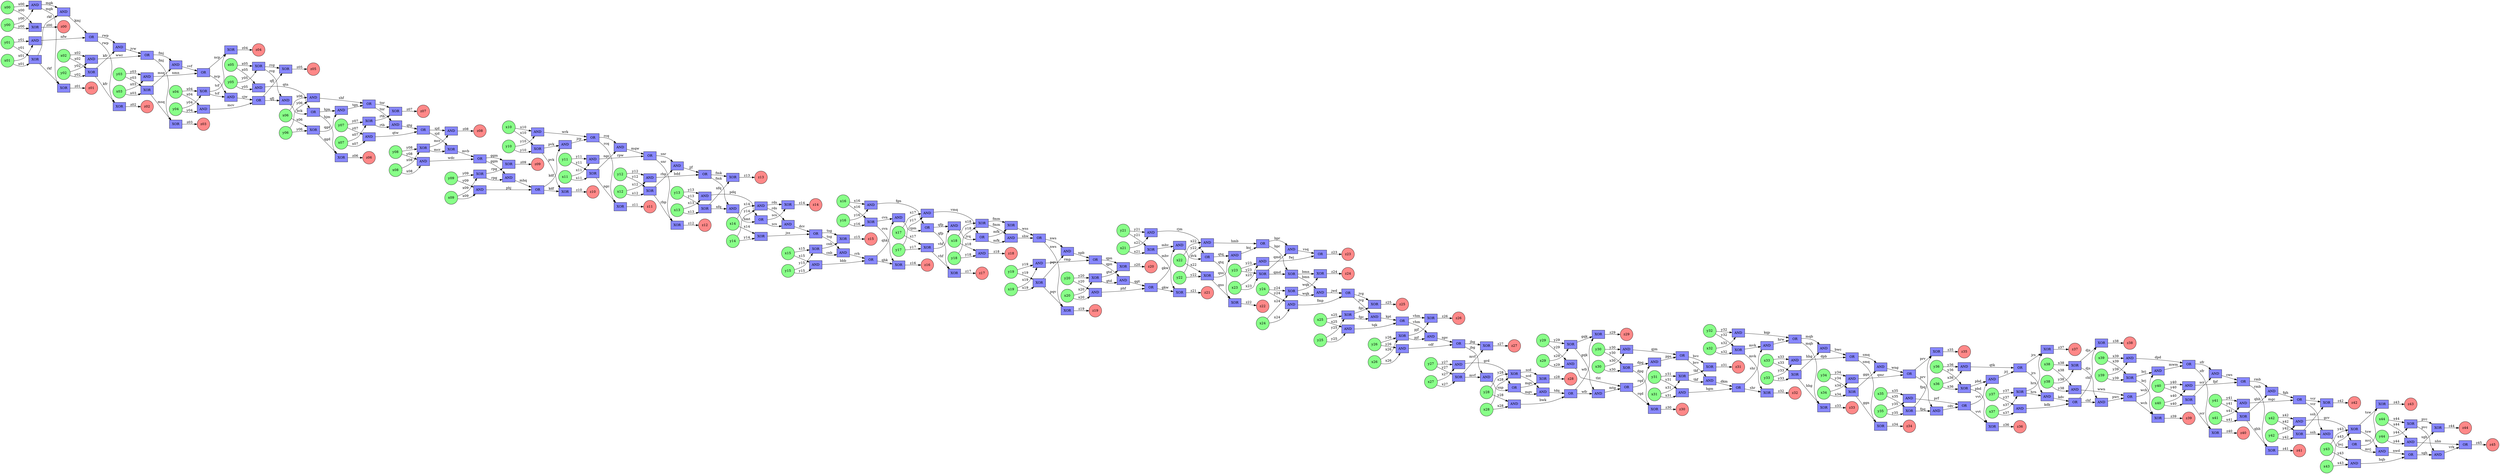 digraph {
  rankdir="LR";
  n0 [shape="box" style="filled" fillcolor="#8888ff" label="XOR"];
  n1 [shape="box" style="filled" fillcolor="#8888ff" label="OR"];
  n2 [shape="box" style="filled" fillcolor="#8888ff" label="OR"];
  n3 [shape="box" style="filled" fillcolor="#8888ff" label="AND"];
  n4 [shape="box" style="filled" fillcolor="#8888ff" label="XOR"];
  n5 [shape="box" style="filled" fillcolor="#8888ff" label="XOR"];
  n6 [shape="box" style="filled" fillcolor="#8888ff" label="OR"];
  n7 [shape="box" style="filled" fillcolor="#8888ff" label="AND"];
  n8 [shape="box" style="filled" fillcolor="#8888ff" label="XOR"];
  n9 [shape="box" style="filled" fillcolor="#8888ff" label="AND"];
  n10 [shape="box" style="filled" fillcolor="#8888ff" label="XOR"];
  n11 [shape="box" style="filled" fillcolor="#8888ff" label="OR"];
  n12 [shape="box" style="filled" fillcolor="#8888ff" label="XOR"];
  n13 [shape="box" style="filled" fillcolor="#8888ff" label="XOR"];
  n14 [shape="box" style="filled" fillcolor="#8888ff" label="AND"];
  n15 [shape="box" style="filled" fillcolor="#8888ff" label="XOR"];
  n16 [shape="box" style="filled" fillcolor="#8888ff" label="XOR"];
  n17 [shape="box" style="filled" fillcolor="#8888ff" label="XOR"];
  n18 [shape="box" style="filled" fillcolor="#8888ff" label="XOR"];
  n19 [shape="box" style="filled" fillcolor="#8888ff" label="XOR"];
  n20 [shape="box" style="filled" fillcolor="#8888ff" label="AND"];
  n21 [shape="box" style="filled" fillcolor="#8888ff" label="XOR"];
  n22 [shape="box" style="filled" fillcolor="#8888ff" label="AND"];
  n23 [shape="box" style="filled" fillcolor="#8888ff" label="XOR"];
  n24 [shape="box" style="filled" fillcolor="#8888ff" label="AND"];
  n25 [shape="box" style="filled" fillcolor="#8888ff" label="OR"];
  n26 [shape="box" style="filled" fillcolor="#8888ff" label="XOR"];
  n27 [shape="box" style="filled" fillcolor="#8888ff" label="AND"];
  n28 [shape="box" style="filled" fillcolor="#8888ff" label="XOR"];
  n29 [shape="box" style="filled" fillcolor="#8888ff" label="OR"];
  n30 [shape="box" style="filled" fillcolor="#8888ff" label="AND"];
  n31 [shape="box" style="filled" fillcolor="#8888ff" label="XOR"];
  n32 [shape="box" style="filled" fillcolor="#8888ff" label="XOR"];
  n33 [shape="box" style="filled" fillcolor="#8888ff" label="AND"];
  n34 [shape="box" style="filled" fillcolor="#8888ff" label="XOR"];
  n35 [shape="box" style="filled" fillcolor="#8888ff" label="AND"];
  n36 [shape="box" style="filled" fillcolor="#8888ff" label="OR"];
  n37 [shape="box" style="filled" fillcolor="#8888ff" label="AND"];
  n38 [shape="box" style="filled" fillcolor="#8888ff" label="XOR"];
  n39 [shape="box" style="filled" fillcolor="#8888ff" label="AND"];
  n40 [shape="box" style="filled" fillcolor="#8888ff" label="OR"];
  n41 [shape="box" style="filled" fillcolor="#8888ff" label="XOR"];
  n42 [shape="box" style="filled" fillcolor="#8888ff" label="AND"];
  n43 [shape="box" style="filled" fillcolor="#8888ff" label="AND"];
  n44 [shape="box" style="filled" fillcolor="#8888ff" label="AND"];
  n45 [shape="box" style="filled" fillcolor="#8888ff" label="AND"];
  n46 [shape="box" style="filled" fillcolor="#8888ff" label="XOR"];
  n47 [shape="box" style="filled" fillcolor="#8888ff" label="OR"];
  n48 [shape="box" style="filled" fillcolor="#8888ff" label="XOR"];
  n49 [shape="box" style="filled" fillcolor="#8888ff" label="AND"];
  n50 [shape="box" style="filled" fillcolor="#8888ff" label="XOR"];
  n51 [shape="box" style="filled" fillcolor="#8888ff" label="AND"];
  n52 [shape="box" style="filled" fillcolor="#8888ff" label="OR"];
  n53 [shape="box" style="filled" fillcolor="#8888ff" label="AND"];
  n54 [shape="box" style="filled" fillcolor="#8888ff" label="AND"];
  n55 [shape="box" style="filled" fillcolor="#8888ff" label="AND"];
  n56 [shape="box" style="filled" fillcolor="#8888ff" label="AND"];
  n57 [shape="box" style="filled" fillcolor="#8888ff" label="OR"];
  n58 [shape="box" style="filled" fillcolor="#8888ff" label="OR"];
  n59 [shape="box" style="filled" fillcolor="#8888ff" label="XOR"];
  n60 [shape="box" style="filled" fillcolor="#8888ff" label="AND"];
  n61 [shape="box" style="filled" fillcolor="#8888ff" label="AND"];
  n62 [shape="box" style="filled" fillcolor="#8888ff" label="XOR"];
  n63 [shape="box" style="filled" fillcolor="#8888ff" label="AND"];
  n64 [shape="box" style="filled" fillcolor="#8888ff" label="AND"];
  n65 [shape="box" style="filled" fillcolor="#8888ff" label="AND"];
  n66 [shape="box" style="filled" fillcolor="#8888ff" label="XOR"];
  n67 [shape="box" style="filled" fillcolor="#8888ff" label="AND"];
  n68 [shape="box" style="filled" fillcolor="#8888ff" label="AND"];
  n69 [shape="box" style="filled" fillcolor="#8888ff" label="AND"];
  n70 [shape="box" style="filled" fillcolor="#8888ff" label="AND"];
  n71 [shape="box" style="filled" fillcolor="#8888ff" label="AND"];
  n72 [shape="box" style="filled" fillcolor="#8888ff" label="XOR"];
  n73 [shape="box" style="filled" fillcolor="#8888ff" label="XOR"];
  n74 [shape="box" style="filled" fillcolor="#8888ff" label="XOR"];
  n75 [shape="box" style="filled" fillcolor="#8888ff" label="XOR"];
  n76 [shape="box" style="filled" fillcolor="#8888ff" label="AND"];
  n77 [shape="box" style="filled" fillcolor="#8888ff" label="OR"];
  n78 [shape="box" style="filled" fillcolor="#8888ff" label="AND"];
  n79 [shape="box" style="filled" fillcolor="#8888ff" label="XOR"];
  n80 [shape="box" style="filled" fillcolor="#8888ff" label="OR"];
  n81 [shape="box" style="filled" fillcolor="#8888ff" label="XOR"];
  n82 [shape="box" style="filled" fillcolor="#8888ff" label="AND"];
  n83 [shape="box" style="filled" fillcolor="#8888ff" label="AND"];
  n84 [shape="box" style="filled" fillcolor="#8888ff" label="OR"];
  n85 [shape="box" style="filled" fillcolor="#8888ff" label="XOR"];
  n86 [shape="box" style="filled" fillcolor="#8888ff" label="AND"];
  n87 [shape="box" style="filled" fillcolor="#8888ff" label="OR"];
  n88 [shape="box" style="filled" fillcolor="#8888ff" label="OR"];
  n89 [shape="box" style="filled" fillcolor="#8888ff" label="AND"];
  n90 [shape="box" style="filled" fillcolor="#8888ff" label="OR"];
  n91 [shape="box" style="filled" fillcolor="#8888ff" label="AND"];
  n92 [shape="box" style="filled" fillcolor="#8888ff" label="AND"];
  n93 [shape="box" style="filled" fillcolor="#8888ff" label="OR"];
  n94 [shape="box" style="filled" fillcolor="#8888ff" label="AND"];
  n95 [shape="box" style="filled" fillcolor="#8888ff" label="XOR"];
  n96 [shape="box" style="filled" fillcolor="#8888ff" label="XOR"];
  n97 [shape="box" style="filled" fillcolor="#8888ff" label="XOR"];
  n98 [shape="box" style="filled" fillcolor="#8888ff" label="XOR"];
  n99 [shape="box" style="filled" fillcolor="#8888ff" label="AND"];
  n100 [shape="box" style="filled" fillcolor="#8888ff" label="AND"];
  n101 [shape="box" style="filled" fillcolor="#8888ff" label="XOR"];
  n102 [shape="box" style="filled" fillcolor="#8888ff" label="OR"];
  n103 [shape="box" style="filled" fillcolor="#8888ff" label="XOR"];
  n104 [shape="box" style="filled" fillcolor="#8888ff" label="OR"];
  n105 [shape="box" style="filled" fillcolor="#8888ff" label="OR"];
  n106 [shape="box" style="filled" fillcolor="#8888ff" label="XOR"];
  n107 [shape="box" style="filled" fillcolor="#8888ff" label="XOR"];
  n108 [shape="box" style="filled" fillcolor="#8888ff" label="XOR"];
  n109 [shape="box" style="filled" fillcolor="#8888ff" label="XOR"];
  n110 [shape="box" style="filled" fillcolor="#8888ff" label="XOR"];
  n111 [shape="box" style="filled" fillcolor="#8888ff" label="XOR"];
  n112 [shape="box" style="filled" fillcolor="#8888ff" label="OR"];
  n113 [shape="box" style="filled" fillcolor="#8888ff" label="OR"];
  n114 [shape="box" style="filled" fillcolor="#8888ff" label="XOR"];
  n115 [shape="box" style="filled" fillcolor="#8888ff" label="XOR"];
  n116 [shape="box" style="filled" fillcolor="#8888ff" label="OR"];
  n117 [shape="box" style="filled" fillcolor="#8888ff" label="AND"];
  n118 [shape="box" style="filled" fillcolor="#8888ff" label="XOR"];
  n119 [shape="box" style="filled" fillcolor="#8888ff" label="XOR"];
  n120 [shape="box" style="filled" fillcolor="#8888ff" label="AND"];
  n121 [shape="box" style="filled" fillcolor="#8888ff" label="XOR"];
  n122 [shape="box" style="filled" fillcolor="#8888ff" label="XOR"];
  n123 [shape="box" style="filled" fillcolor="#8888ff" label="AND"];
  n124 [shape="box" style="filled" fillcolor="#8888ff" label="OR"];
  n125 [shape="box" style="filled" fillcolor="#8888ff" label="OR"];
  n126 [shape="box" style="filled" fillcolor="#8888ff" label="AND"];
  n127 [shape="box" style="filled" fillcolor="#8888ff" label="AND"];
  n128 [shape="box" style="filled" fillcolor="#8888ff" label="AND"];
  n129 [shape="box" style="filled" fillcolor="#8888ff" label="XOR"];
  n130 [shape="box" style="filled" fillcolor="#8888ff" label="XOR"];
  n131 [shape="box" style="filled" fillcolor="#8888ff" label="AND"];
  n132 [shape="box" style="filled" fillcolor="#8888ff" label="XOR"];
  n133 [shape="box" style="filled" fillcolor="#8888ff" label="XOR"];
  n134 [shape="box" style="filled" fillcolor="#8888ff" label="XOR"];
  n135 [shape="box" style="filled" fillcolor="#8888ff" label="AND"];
  n136 [shape="box" style="filled" fillcolor="#8888ff" label="AND"];
  n137 [shape="box" style="filled" fillcolor="#8888ff" label="XOR"];
  n138 [shape="box" style="filled" fillcolor="#8888ff" label="AND"];
  n139 [shape="box" style="filled" fillcolor="#8888ff" label="OR"];
  n140 [shape="box" style="filled" fillcolor="#8888ff" label="AND"];
  n141 [shape="box" style="filled" fillcolor="#8888ff" label="OR"];
  n142 [shape="box" style="filled" fillcolor="#8888ff" label="XOR"];
  n143 [shape="box" style="filled" fillcolor="#8888ff" label="AND"];
  n144 [shape="box" style="filled" fillcolor="#8888ff" label="AND"];
  n145 [shape="box" style="filled" fillcolor="#8888ff" label="AND"];
  n146 [shape="box" style="filled" fillcolor="#8888ff" label="AND"];
  n147 [shape="box" style="filled" fillcolor="#8888ff" label="AND"];
  n148 [shape="box" style="filled" fillcolor="#8888ff" label="XOR"];
  n149 [shape="box" style="filled" fillcolor="#8888ff" label="OR"];
  n150 [shape="box" style="filled" fillcolor="#8888ff" label="XOR"];
  n151 [shape="box" style="filled" fillcolor="#8888ff" label="XOR"];
  n152 [shape="box" style="filled" fillcolor="#8888ff" label="AND"];
  n153 [shape="box" style="filled" fillcolor="#8888ff" label="OR"];
  n154 [shape="box" style="filled" fillcolor="#8888ff" label="XOR"];
  n155 [shape="box" style="filled" fillcolor="#8888ff" label="XOR"];
  n156 [shape="box" style="filled" fillcolor="#8888ff" label="AND"];
  n157 [shape="box" style="filled" fillcolor="#8888ff" label="AND"];
  n158 [shape="box" style="filled" fillcolor="#8888ff" label="XOR"];
  n159 [shape="box" style="filled" fillcolor="#8888ff" label="OR"];
  n160 [shape="box" style="filled" fillcolor="#8888ff" label="XOR"];
  n161 [shape="box" style="filled" fillcolor="#8888ff" label="XOR"];
  n162 [shape="box" style="filled" fillcolor="#8888ff" label="XOR"];
  n163 [shape="box" style="filled" fillcolor="#8888ff" label="OR"];
  n164 [shape="box" style="filled" fillcolor="#8888ff" label="AND"];
  n165 [shape="box" style="filled" fillcolor="#8888ff" label="XOR"];
  n166 [shape="box" style="filled" fillcolor="#8888ff" label="AND"];
  n167 [shape="box" style="filled" fillcolor="#8888ff" label="XOR"];
  n168 [shape="box" style="filled" fillcolor="#8888ff" label="AND"];
  n169 [shape="box" style="filled" fillcolor="#8888ff" label="XOR"];
  n170 [shape="box" style="filled" fillcolor="#8888ff" label="AND"];
  n171 [shape="box" style="filled" fillcolor="#8888ff" label="XOR"];
  n172 [shape="box" style="filled" fillcolor="#8888ff" label="AND"];
  n173 [shape="box" style="filled" fillcolor="#8888ff" label="XOR"];
  n174 [shape="box" style="filled" fillcolor="#8888ff" label="AND"];
  n175 [shape="box" style="filled" fillcolor="#8888ff" label="AND"];
  n176 [shape="box" style="filled" fillcolor="#8888ff" label="XOR"];
  n177 [shape="box" style="filled" fillcolor="#8888ff" label="OR"];
  n178 [shape="box" style="filled" fillcolor="#8888ff" label="OR"];
  n179 [shape="box" style="filled" fillcolor="#8888ff" label="OR"];
  n180 [shape="box" style="filled" fillcolor="#8888ff" label="XOR"];
  n181 [shape="box" style="filled" fillcolor="#8888ff" label="XOR"];
  n182 [shape="box" style="filled" fillcolor="#8888ff" label="OR"];
  n183 [shape="box" style="filled" fillcolor="#8888ff" label="AND"];
  n184 [shape="box" style="filled" fillcolor="#8888ff" label="AND"];
  n185 [shape="box" style="filled" fillcolor="#8888ff" label="AND"];
  n186 [shape="box" style="filled" fillcolor="#8888ff" label="AND"];
  n187 [shape="box" style="filled" fillcolor="#8888ff" label="XOR"];
  n188 [shape="box" style="filled" fillcolor="#8888ff" label="AND"];
  n189 [shape="box" style="filled" fillcolor="#8888ff" label="OR"];
  n190 [shape="box" style="filled" fillcolor="#8888ff" label="OR"];
  n191 [shape="box" style="filled" fillcolor="#8888ff" label="AND"];
  n192 [shape="box" style="filled" fillcolor="#8888ff" label="AND"];
  n193 [shape="box" style="filled" fillcolor="#8888ff" label="OR"];
  n194 [shape="box" style="filled" fillcolor="#8888ff" label="AND"];
  n195 [shape="box" style="filled" fillcolor="#8888ff" label="AND"];
  n196 [shape="box" style="filled" fillcolor="#8888ff" label="AND"];
  n197 [shape="box" style="filled" fillcolor="#8888ff" label="AND"];
  n198 [shape="box" style="filled" fillcolor="#8888ff" label="AND"];
  n199 [shape="box" style="filled" fillcolor="#8888ff" label="XOR"];
  n200 [shape="box" style="filled" fillcolor="#8888ff" label="OR"];
  n201 [shape="box" style="filled" fillcolor="#8888ff" label="OR"];
  n202 [shape="box" style="filled" fillcolor="#8888ff" label="XOR"];
  n203 [shape="box" style="filled" fillcolor="#8888ff" label="XOR"];
  n204 [shape="box" style="filled" fillcolor="#8888ff" label="AND"];
  n205 [shape="box" style="filled" fillcolor="#8888ff" label="AND"];
  n206 [shape="box" style="filled" fillcolor="#8888ff" label="XOR"];
  n207 [shape="box" style="filled" fillcolor="#8888ff" label="XOR"];
  n208 [shape="box" style="filled" fillcolor="#8888ff" label="XOR"];
  n209 [shape="box" style="filled" fillcolor="#8888ff" label="AND"];
  n210 [shape="box" style="filled" fillcolor="#8888ff" label="OR"];
  n211 [shape="box" style="filled" fillcolor="#8888ff" label="XOR"];
  n212 [shape="box" style="filled" fillcolor="#8888ff" label="XOR"];
  n213 [shape="box" style="filled" fillcolor="#8888ff" label="XOR"];
  n214 [shape="box" style="filled" fillcolor="#8888ff" label="AND"];
  n215 [shape="box" style="filled" fillcolor="#8888ff" label="AND"];
  n216 [shape="box" style="filled" fillcolor="#8888ff" label="AND"];
  n217 [shape="box" style="filled" fillcolor="#8888ff" label="XOR"];
  n218 [shape="box" style="filled" fillcolor="#8888ff" label="AND"];
  n219 [shape="box" style="filled" fillcolor="#8888ff" label="XOR"];
  n220 [shape="box" style="filled" fillcolor="#8888ff" label="XOR"];
  n221 [shape="box" style="filled" fillcolor="#8888ff" label="OR"];
  n222 [shape="circle" style="filled" fillcolor="#88ff88" label="x26"];
  n223 [shape="circle" style="filled" fillcolor="#88ff88" label="x07"];
  n224 [shape="circle" style="filled" fillcolor="#88ff88" label="y07"];
  n225 [shape="circle" style="filled" fillcolor="#88ff88" label="y11"];
  n226 [shape="circle" style="filled" fillcolor="#88ff88" label="x08"];
  n227 [shape="circle" style="filled" fillcolor="#88ff88" label="x06"];
  n228 [shape="circle" style="filled" fillcolor="#88ff88" label="y08"];
  n229 [shape="circle" style="filled" fillcolor="#88ff88" label="x28"];
  n230 [shape="circle" style="filled" fillcolor="#88ff88" label="x38"];
  n231 [shape="circle" style="filled" fillcolor="#88ff88" label="x23"];
  n232 [shape="circle" style="filled" fillcolor="#88ff88" label="x17"];
  n233 [shape="circle" style="filled" fillcolor="#88ff88" label="x36"];
  n234 [shape="circle" style="filled" fillcolor="#88ff88" label="y06"];
  n235 [shape="circle" style="filled" fillcolor="#88ff88" label="y10"];
  n236 [shape="circle" style="filled" fillcolor="#88ff88" label="y02"];
  n237 [shape="circle" style="filled" fillcolor="#88ff88" label="y01"];
  n238 [shape="circle" style="filled" fillcolor="#88ff88" label="y37"];
  n239 [shape="circle" style="filled" fillcolor="#88ff88" label="x19"];
  n240 [shape="circle" style="filled" fillcolor="#88ff88" label="y23"];
  n241 [shape="circle" style="filled" fillcolor="#88ff88" label="x43"];
  n242 [shape="circle" style="filled" fillcolor="#88ff88" label="x22"];
  n243 [shape="circle" style="filled" fillcolor="#88ff88" label="x30"];
  n244 [shape="circle" style="filled" fillcolor="#88ff88" label="y05"];
  n245 [shape="circle" style="filled" fillcolor="#88ff88" label="y42"];
  n246 [shape="circle" style="filled" fillcolor="#88ff88" label="x00"];
  n247 [shape="circle" style="filled" fillcolor="#88ff88" label="y34"];
  n248 [shape="circle" style="filled" fillcolor="#88ff88" label="x05"];
  n249 [shape="circle" style="filled" fillcolor="#88ff88" label="y26"];
  n250 [shape="circle" style="filled" fillcolor="#88ff88" label="x37"];
  n251 [shape="circle" style="filled" fillcolor="#88ff88" label="y20"];
  n252 [shape="circle" style="filled" fillcolor="#88ff88" label="x09"];
  n253 [shape="circle" style="filled" fillcolor="#88ff88" label="y39"];
  n254 [shape="circle" style="filled" fillcolor="#88ff88" label="y17"];
  n255 [shape="circle" style="filled" fillcolor="#88ff88" label="x12"];
  n256 [shape="circle" style="filled" fillcolor="#88ff88" label="y14"];
  n257 [shape="circle" style="filled" fillcolor="#88ff88" label="y12"];
  n258 [shape="circle" style="filled" fillcolor="#88ff88" label="y31"];
  n259 [shape="circle" style="filled" fillcolor="#88ff88" label="x27"];
  n260 [shape="circle" style="filled" fillcolor="#88ff88" label="x02"];
  n261 [shape="circle" style="filled" fillcolor="#88ff88" label="y25"];
  n262 [shape="circle" style="filled" fillcolor="#88ff88" label="y04"];
  n263 [shape="circle" style="filled" fillcolor="#88ff88" label="x41"];
  n264 [shape="circle" style="filled" fillcolor="#88ff88" label="x44"];
  n265 [shape="circle" style="filled" fillcolor="#88ff88" label="x32"];
  n266 [shape="circle" style="filled" fillcolor="#88ff88" label="x33"];
  n267 [shape="circle" style="filled" fillcolor="#88ff88" label="x24"];
  n268 [shape="circle" style="filled" fillcolor="#88ff88" label="x34"];
  n269 [shape="circle" style="filled" fillcolor="#88ff88" label="y36"];
  n270 [shape="circle" style="filled" fillcolor="#88ff88" label="y29"];
  n271 [shape="circle" style="filled" fillcolor="#88ff88" label="x20"];
  n272 [shape="circle" style="filled" fillcolor="#88ff88" label="x18"];
  n273 [shape="circle" style="filled" fillcolor="#88ff88" label="y18"];
  n274 [shape="circle" style="filled" fillcolor="#88ff88" label="y22"];
  n275 [shape="circle" style="filled" fillcolor="#88ff88" label="y27"];
  n276 [shape="circle" style="filled" fillcolor="#88ff88" label="y16"];
  n277 [shape="circle" style="filled" fillcolor="#88ff88" label="y15"];
  n278 [shape="circle" style="filled" fillcolor="#88ff88" label="y28"];
  n279 [shape="circle" style="filled" fillcolor="#88ff88" label="y33"];
  n280 [shape="circle" style="filled" fillcolor="#88ff88" label="y32"];
  n281 [shape="circle" style="filled" fillcolor="#88ff88" label="x35"];
  n282 [shape="circle" style="filled" fillcolor="#88ff88" label="x01"];
  n283 [shape="circle" style="filled" fillcolor="#88ff88" label="x10"];
  n284 [shape="circle" style="filled" fillcolor="#88ff88" label="y40"];
  n285 [shape="circle" style="filled" fillcolor="#88ff88" label="x29"];
  n286 [shape="circle" style="filled" fillcolor="#88ff88" label="x31"];
  n287 [shape="circle" style="filled" fillcolor="#88ff88" label="x21"];
  n288 [shape="circle" style="filled" fillcolor="#88ff88" label="y30"];
  n289 [shape="circle" style="filled" fillcolor="#88ff88" label="x03"];
  n290 [shape="circle" style="filled" fillcolor="#88ff88" label="y09"];
  n291 [shape="circle" style="filled" fillcolor="#88ff88" label="y35"];
  n292 [shape="circle" style="filled" fillcolor="#88ff88" label="y00"];
  n293 [shape="circle" style="filled" fillcolor="#88ff88" label="y24"];
  n294 [shape="circle" style="filled" fillcolor="#88ff88" label="y43"];
  n295 [shape="circle" style="filled" fillcolor="#88ff88" label="y19"];
  n296 [shape="circle" style="filled" fillcolor="#88ff88" label="x39"];
  n297 [shape="circle" style="filled" fillcolor="#88ff88" label="x16"];
  n298 [shape="circle" style="filled" fillcolor="#88ff88" label="x04"];
  n299 [shape="circle" style="filled" fillcolor="#88ff88" label="y03"];
  n300 [shape="circle" style="filled" fillcolor="#88ff88" label="x40"];
  n301 [shape="circle" style="filled" fillcolor="#88ff88" label="x42"];
  n302 [shape="circle" style="filled" fillcolor="#88ff88" label="y38"];
  n303 [shape="circle" style="filled" fillcolor="#88ff88" label="x25"];
  n304 [shape="circle" style="filled" fillcolor="#88ff88" label="x14"];
  n305 [shape="circle" style="filled" fillcolor="#88ff88" label="x11"];
  n306 [shape="circle" style="filled" fillcolor="#88ff88" label="x15"];
  n307 [shape="circle" style="filled" fillcolor="#88ff88" label="x13"];
  n308 [shape="circle" style="filled" fillcolor="#88ff88" label="y41"];
  n309 [shape="circle" style="filled" fillcolor="#88ff88" label="y13"];
  n310 [shape="circle" style="filled" fillcolor="#88ff88" label="y44"];
  n311 [shape="circle" style="filled" fillcolor="#88ff88" label="y21"];
  n312 [shape="circle" style="filled" fillcolor="#ff8888" label="z21"];
  n313 [shape="circle" style="filled" fillcolor="#ff8888" label="z14"];
  n314 [shape="circle" style="filled" fillcolor="#ff8888" label="z27"];
  n315 [shape="circle" style="filled" fillcolor="#ff8888" label="z32"];
  n316 [shape="circle" style="filled" fillcolor="#ff8888" label="z23"];
  n317 [shape="circle" style="filled" fillcolor="#ff8888" label="z24"];
  n318 [shape="circle" style="filled" fillcolor="#ff8888" label="z22"];
  n319 [shape="circle" style="filled" fillcolor="#ff8888" label="z43"];
  n320 [shape="circle" style="filled" fillcolor="#ff8888" label="z00"];
  n321 [shape="circle" style="filled" fillcolor="#ff8888" label="z30"];
  n322 [shape="circle" style="filled" fillcolor="#ff8888" label="z33"];
  n323 [shape="circle" style="filled" fillcolor="#ff8888" label="z13"];
  n324 [shape="circle" style="filled" fillcolor="#ff8888" label="z37"];
  n325 [shape="circle" style="filled" fillcolor="#ff8888" label="z19"];
  n326 [shape="circle" style="filled" fillcolor="#ff8888" label="z26"];
  n327 [shape="circle" style="filled" fillcolor="#ff8888" label="z42"];
  n328 [shape="circle" style="filled" fillcolor="#ff8888" label="z40"];
  n329 [shape="circle" style="filled" fillcolor="#ff8888" label="z44"];
  n330 [shape="circle" style="filled" fillcolor="#ff8888" label="z41"];
  n331 [shape="circle" style="filled" fillcolor="#ff8888" label="z15"];
  n332 [shape="circle" style="filled" fillcolor="#ff8888" label="z09"];
  n333 [shape="circle" style="filled" fillcolor="#ff8888" label="z02"];
  n334 [shape="circle" style="filled" fillcolor="#ff8888" label="z07"];
  n335 [shape="circle" style="filled" fillcolor="#ff8888" label="z06"];
  n336 [shape="circle" style="filled" fillcolor="#ff8888" label="z28"];
  n337 [shape="circle" style="filled" fillcolor="#ff8888" label="z05"];
  n338 [shape="circle" style="filled" fillcolor="#ff8888" label="z16"];
  n339 [shape="circle" style="filled" fillcolor="#ff8888" label="z34"];
  n340 [shape="circle" style="filled" fillcolor="#ff8888" label="z39"];
  n341 [shape="circle" style="filled" fillcolor="#ff8888" label="z17"];
  n342 [shape="circle" style="filled" fillcolor="#ff8888" label="z20"];
  n343 [shape="circle" style="filled" fillcolor="#ff8888" label="z29"];
  n344 [shape="circle" style="filled" fillcolor="#ff8888" label="z12"];
  n345 [shape="circle" style="filled" fillcolor="#ff8888" label="z10"];
  n346 [shape="circle" style="filled" fillcolor="#ff8888" label="z36"];
  n347 [shape="circle" style="filled" fillcolor="#ff8888" label="z38"];
  n348 [shape="circle" style="filled" fillcolor="#ff8888" label="z03"];
  n349 [shape="circle" style="filled" fillcolor="#ff8888" label="z31"];
  n350 [shape="circle" style="filled" fillcolor="#ff8888" label="z08"];
  n351 [shape="circle" style="filled" fillcolor="#ff8888" label="z04"];
  n352 [shape="circle" style="filled" fillcolor="#ff8888" label="z25"];
  n353 [shape="circle" style="filled" fillcolor="#ff8888" label="z18"];
  n354 [shape="circle" style="filled" fillcolor="#ff8888" label="z35"];
  n355 [shape="circle" style="filled" fillcolor="#ff8888" label="z11"];
  n356 [shape="circle" style="filled" fillcolor="#ff8888" label="z01"];
  n357 [shape="circle" style="filled" fillcolor="#ff8888" label="z45"];
  n222 -> n19 [label="x26"];
  n222 -> n44 [label="x26"];
  n223 -> n117 [label="x07"];
  n223 -> n165 [label="x07"];
  n216 -> n177 [label="tqk"];
  n224 -> n117 [label="y07"];
  n224 -> n165 [label="y07"];
  n225 -> n69 [label="y11"];
  n225 -> n176 [label="y11"];
  n27 -> n25 [label="pdq"];
  n226 -> n26 [label="x08"];
  n226 -> n99 [label="x08"];
  n227 -> n127 [label="x06"];
  n227 -> n213 [label="x06"];
  n53 -> n124 [label="fgn"];
  n136 -> n105 [label="hrw"];
  n145 -> n193 [label="bwc"];
  n22 -> n200 [label="dcv"];
  n128 -> n113 [label="npb"];
  n56 -> n77 [label="cws"];
  n228 -> n26 [label="y08"];
  n228 -> n99 [label="y08"];
  n70 -> n193 [label="dpb"];
  n229 -> n94 [label="x28"];
  n229 -> n122 [label="x28"];
  n89 -> n88 [label="hgm"];
  n87 -> n172 [label="rwp"];
  n87 -> n173 [label="rwp"];
  n175 -> n93 [label="vrk"];
  n230 -> n49 [label="x38"];
  n230 -> n167 [label="x38"];
  n57 -> n137 [label="jrs"];
  n57 -> n164 [label="jrs"];
  n35 -> n52 [label="fwj"];
  n231 -> n35 [label="x23"];
  n231 -> n180 [label="x23"];
  n232 -> n23 [label="x17"];
  n232 -> n86 [label="x17"];
  n6 -> n45 [label="fmk"];
  n6 -> n118 [label="fmk"];
  n72 -> n71 [label="mvf"];
  n72 -> n211 [label="mvf"];
  n233 -> n78 [label="x36"];
  n233 -> n98 [label="x36"];
  n131 -> n90 [label="mtg"];
  n234 -> n127 [label="y06"];
  n234 -> n213 [label="y06"];
  n144 -> n105 [label="kqp"];
  n200 -> n32 [label="tsg"];
  n200 -> n33 [label="tsg"];
  n167 -> n155 [label="djs"];
  n167 -> n170 [label="djs"];
  n235 -> n158 [label="y10"];
  n235 -> n205 [label="y10"];
  n125 -> n0 [label="sjd"];
  n125 -> n143 [label="sjd"];
  n219 -> n107 [label="brj"];
  n219 -> n196 [label="brj"];
  n18 -> n58 [label="wss"];
  n164 -> n153 [label="kdv"];
  n236 -> n91 [label="y02"];
  n236 -> n109 [label="y02"];
  n14 -> n163 [label="hmb"];
  n116 -> n10 [label="mgv"];
  n116 -> n51 [label="mgv"];
  n237 -> n147 [label="y01"];
  n237 -> n169 [label="y01"];
  n97 -> n63 [label="bmn"];
  n97 -> n121 [label="bmn"];
  n71 -> n116 [label="snp"];
  n44 -> n159 [label="cdf"];
  n81 -> n63 [label="wqk"];
  n81 -> n121 [label="wqk"];
  n195 -> n201 [label="pps"];
  n0 -> n139 [label="mvb"];
  n169 -> n20 [label="rkf"];
  n169 -> n160 [label="rkf"];
  n112 -> n120 [label="rcq"];
  n112 -> n212 [label="rcq"];
  n194 -> n189 [label="phf"];
  n238 -> n17 [label="y37"];
  n238 -> n184 [label="y37"];
  n2 -> n38 [label="qhk"];
  n2 -> n152 [label="qhk"];
  n188 -> n93 [label="nhn"];
  n37 -> n77 [label="fpf"];
  n180 -> n97 [label="qmd"];
  n180 -> n126 [label="qmd"];
  n239 -> n48 [label="x19"];
  n239 -> n68 [label="x19"];
  n46 -> n31 [label="gtd"];
  n46 -> n174 [label="gtd"];
  n8 -> n45 [label="nfq"];
  n8 -> n118 [label="nfq"];
  n240 -> n35 [label="y23"];
  n240 -> n180 [label="y23"];
  n241 -> n106 [label="x43"];
  n241 -> n185 [label="x43"];
  n242 -> n14 [label="x22"];
  n242 -> n119 [label="x22"];
  n139 -> n132 [label="ggm"];
  n139 -> n191 [label="ggm"];
  n185 -> n36 [label="hqb"];
  n243 -> n3 [label="x30"];
  n243 -> n114 [label="x30"];
  n140 -> n163 [label="ksj"];
  n79 -> n138 [label="ssh"];
  n79 -> n199 [label="ssh"];
  n12 -> n145 [label="hhg"];
  n12 -> n151 [label="hhg"];
  n25 -> n22 [label="scs"];
  n25 -> n85 [label="scs"];
  n244 -> n150 [label="y05"];
  n244 -> n192 [label="y05"];
  n150 -> n92 [label="rcg"];
  n150 -> n142 [label="rcg"];
  n76 -> n22 [label="rds"];
  n76 -> n85 [label="rds"];
  n20 -> n87 [label="kmj"];
  n210 -> n134 [label="qtq"];
  n210 -> n140 [label="qtq"];
  n58 -> n5 [label="nws"];
  n58 -> n128 [label="nws"];
  n179 -> n9 [label="tnr"];
  n179 -> n162 [label="tnr"];
  n123 -> n20 [label="mgk"];
  n123 -> n160 [label="mgk"];
  n201 -> n28 [label="bvv"];
  n201 -> n39 [label="bvv"];
  n88 -> n50 [label="shr"];
  n88 -> n136 [label="shr"];
  n245 -> n79 [label="y42"];
  n245 -> n135 [label="y42"];
  n246 -> n123 [label="x00"];
  n246 -> n206 [label="x00"];
  n174 -> n189 [label="qgt"];
  n82 -> n178 [label="wng"];
  n153 -> n155 [label="chf"];
  n153 -> n170 [label="chf"];
  n146 -> n36 [label="nwd"];
  n181 -> n83 [label="msq"];
  n181 -> n103 [label="msq"];
  n61 -> n6 [label="jjf"];
  n100 -> n141 [label="mgc"];
  n192 -> n182 [label="qtn"];
  n247 -> n74 [label="y34"];
  n247 -> n168 [label="y34"];
  n133 -> n30 [label="fgc"];
  n133 -> n171 [label="fgc"];
  n248 -> n150 [label="x05"];
  n248 -> n192 [label="x05"];
  n16 -> n166 [label="qhh"];
  n16 -> n187 [label="qhh"];
  n213 -> n64 [label="qgd"];
  n213 -> n66 [label="qgd"];
  n249 -> n19 [label="y26"];
  n249 -> n44 [label="y26"];
  n98 -> n4 [label="pbd"];
  n98 -> n24 [label="pbd"];
  n122 -> n10 [label="scd"];
  n122 -> n51 [label="scd"];
  n114 -> n15 [label="dpg"];
  n114 -> n195 [label="dpg"];
  n250 -> n17 [label="x37"];
  n250 -> n184 [label="x37"];
  n251 -> n46 [label="y20"];
  n251 -> n194 [label="y20"];
  n252 -> n130 [label="x09"];
  n252 -> n186 [label="x09"];
  n253 -> n218 [label="y39"];
  n253 -> n219 [label="y39"];
  n254 -> n23 [label="y17"];
  n254 -> n86 [label="y17"];
  n83 -> n149 [label="vvf"];
  n126 -> n52 [label="vsq"];
  n1 -> n21 [label="kdf"];
  n1 -> n157 [label="kdf"];
  n255 -> n54 [label="x12"];
  n255 -> n62 [label="x12"];
  n256 -> n76 [label="y14"];
  n256 -> n111 [label="y14"];
  n177 -> n42 [label="vhm"];
  n177 -> n129 [label="vhm"];
  n257 -> n54 [label="y12"];
  n257 -> n62 [label="y12"];
  n110 -> n28 [label="tkf"];
  n110 -> n39 [label="tkf"];
  n184 -> n153 [label="kdk"];
  n130 -> n132 [label="rpg"];
  n130 -> n191 [label="rpg"];
  n193 -> n75 [label="smq"];
  n193 -> n82 [label="smq"];
  n258 -> n89 [label="y31"];
  n258 -> n110 [label="y31"];
  n17 -> n137 [label="hrn"];
  n17 -> n164 [label="hrn"];
  n204 -> n90 [label="tht"];
  n91 -> n29 [label="wwr"];
  n259 -> n55 [label="x27"];
  n259 -> n72 [label="x27"];
  n260 -> n91 [label="x02"];
  n260 -> n109 [label="x02"];
  n168 -> n178 [label="qmr"];
  n261 -> n133 [label="y25"];
  n261 -> n216 [label="y25"];
  n92 -> n182 [label="bck"];
  n218 -> n221 [label="dpd"];
  n262 -> n13 [label="y04"];
  n262 -> n197 [label="y04"];
  n26 -> n0 [label="mcr"];
  n26 -> n143 [label="mcr"];
  n263 -> n16 [label="x41"];
  n263 -> n100 [label="x41"];
  n11 -> n131 [label="wfr"];
  n11 -> n202 [label="wfr"];
  n119 -> n134 [label="qns"];
  n119 -> n140 [label="qns"];
  n182 -> n64 [label="hjm"];
  n182 -> n66 [label="hjm"];
  n264 -> n161 [label="x44"];
  n264 -> n188 [label="x44"];
  n39 -> n88 [label="dkm"];
  n265 -> n144 [label="x32"];
  n265 -> n217 [label="x32"];
  n266 -> n12 [label="x33"];
  n266 -> n70 [label="x33"];
  n9 -> n125 [label="qtg"];
  n77 -> n166 [label="rmb"];
  n77 -> n187 [label="rmb"];
  n90 -> n15 [label="rqd"];
  n90 -> n195 [label="rqd"];
  n54 -> n6 [label="bdd"];
  n267 -> n60 [label="x24"];
  n267 -> n81 [label="x24"];
  n268 -> n74 [label="x34"];
  n268 -> n168 [label="x34"];
  n13 -> n156 [label="tcf"];
  n13 -> n208 [label="tcf"];
  n69 -> n104 [label="rpw"];
  n94 -> n11 [label="bwk"];
  n209 -> n190 [label="jvq"];
  n36 -> n95 [label="sgh"];
  n36 -> n175 [label="sgh"];
  n172 -> n29 [label="jvw"];
  n269 -> n78 [label="y36"];
  n269 -> n98 [label="y36"];
  n40 -> n73 [label="mvj"];
  n40 -> n146 [label="mvj"];
  n165 -> n9 [label="rtb"];
  n165 -> n162 [label="rtb"];
  n64 -> n179 [label="tgn"];
  n198 -> n58 [label="shw"];
  n270 -> n96 [label="y29"];
  n270 -> n204 [label="y29"];
  n3 -> n201 [label="gjm"];
  n205 -> n112 [label="wrk"];
  n271 -> n46 [label="x20"];
  n271 -> n194 [label="x20"];
  n115 -> n32 [label="cnb"];
  n115 -> n33 [label="cnb"];
  n272 -> n7 [label="x18"];
  n272 -> n59 [label="x18"];
  n84 -> n30 [label="jvg"];
  n84 -> n171 [label="jvg"];
  n273 -> n7 [label="y18"];
  n273 -> n59 [label="y18"];
  n274 -> n14 [label="y22"];
  n274 -> n119 [label="y22"];
  n275 -> n55 [label="y27"];
  n275 -> n72 [label="y27"];
  n190 -> n18 [label="mfk"];
  n190 -> n198 [label="mfk"];
  n117 -> n125 [label="qtw"];
  n124 -> n207 [label="qfp"];
  n124 -> n209 [label="qfp"];
  n276 -> n34 [label="y16"];
  n276 -> n53 [label="y16"];
  n30 -> n177 [label="kpt"];
  n183 -> n210 [label="dvk"];
  n41 -> n101 [label="fpq"];
  n41 -> n214 [label="fpq"];
  n67 -> n210 [label="rjm"];
  n166 -> n141 [label="fgh"];
  n34 -> n38 [label="cvn"];
  n34 -> n152 [label="cvn"];
  n102 -> n92 [label="qfj"];
  n102 -> n142 [label="qfj"];
  n178 -> n101 [label="prv"];
  n178 -> n214 [label="prv"];
  n159 -> n71 [label="jbg"];
  n159 -> n211 [label="jbg"];
  n277 -> n115 [label="y15"];
  n277 -> n215 [label="y15"];
  n221 -> n56 [label="sfr"];
  n221 -> n154 [label="sfr"];
  n163 -> n97 [label="bpr"];
  n163 -> n126 [label="bpr"];
  n156 -> n102 [label="cjw"];
  n278 -> n94 [label="y28"];
  n278 -> n122 [label="y28"];
  n279 -> n12 [label="y33"];
  n279 -> n70 [label="y33"];
  n68 -> n113 [label="rmp"];
  n280 -> n144 [label="y32"];
  n280 -> n217 [label="y32"];
  n281 -> n41 [label="x35"];
  n281 -> n43 [label="x35"];
  n96 -> n131 [label="gqk"];
  n96 -> n202 [label="gqk"];
  n214 -> n80 [label="cdv"];
  n157 -> n112 [label="jrp"];
  n105 -> n145 [label="mqb"];
  n105 -> n151 [label="mqb"];
  n62 -> n61 [label="rbp"];
  n62 -> n203 [label="rbp"];
  n24 -> n57 [label="jrj"];
  n282 -> n147 [label="x01"];
  n282 -> n169 [label="x01"];
  n283 -> n158 [label="x10"];
  n283 -> n205 [label="x10"];
  n74 -> n75 [label="ggn"];
  n74 -> n82 [label="ggn"];
  n55 -> n116 [label="grd"];
  n170 -> n47 [label="pwv"];
  n284 -> n37 [label="y40"];
  n284 -> n108 [label="y40"];
  n285 -> n96 [label="x29"];
  n285 -> n204 [label="x29"];
  n33 -> n2 [label="rrh"];
  n217 -> n50 [label="mvk"];
  n217 -> n136 [label="mvk"];
  n197 -> n102 [label="mcv"];
  n59 -> n18 [label="fmm"];
  n59 -> n198 [label="fmm"];
  n286 -> n89 [label="x31"];
  n286 -> n110 [label="x31"];
  n49 -> n47 [label="wwn"];
  n287 -> n67 [label="x21"];
  n287 -> n220 [label="x21"];
  n99 -> n139 [label="wdc"];
  n138 -> n40 [label="bvj"];
  n288 -> n3 [label="y30"];
  n288 -> n114 [label="y30"];
  n289 -> n65 [label="x03"];
  n289 -> n181 [label="x03"];
  n290 -> n130 [label="y09"];
  n290 -> n186 [label="y09"];
  n120 -> n104 [label="mqw"];
  n291 -> n41 [label="y35"];
  n291 -> n43 [label="y35"];
  n292 -> n123 [label="y00"];
  n292 -> n206 [label="y00"];
  n108 -> n56 [label="scr"];
  n108 -> n154 [label="scr"];
  n80 -> n4 [label="vvt"];
  n80 -> n24 [label="vvt"];
  n23 -> n207 [label="vhf"];
  n23 -> n209 [label="vhf"];
  n152 -> n124 [label="cpm"];
  n191 -> n1 [label="mhq"];
  n293 -> n60 [label="y24"];
  n293 -> n81 [label="y24"];
  n29 -> n83 [label="fmj"];
  n29 -> n103 [label="fmj"];
  n161 -> n95 [label="pvc"];
  n161 -> n175 [label="pvc"];
  n294 -> n106 [label="y43"];
  n294 -> n185 [label="y43"];
  n149 -> n156 [label="ncp"];
  n149 -> n208 [label="ncp"];
  n186 -> n1 [label="phj"];
  n295 -> n48 [label="y19"];
  n295 -> n68 [label="y19"];
  n106 -> n73 [label="tsw"];
  n106 -> n146 [label="tsw"];
  n63 -> n84 [label="jwd"];
  n78 -> n57 [label="qtk"];
  n296 -> n218 [label="x39"];
  n296 -> n219 [label="x39"];
  n43 -> n80 [label="prf"];
  n297 -> n34 [label="x16"];
  n297 -> n53 [label="x16"];
  n109 -> n172 [label="kfr"];
  n109 -> n173 [label="kfr"];
  n298 -> n13 [label="x04"];
  n298 -> n197 [label="x04"];
  n196 -> n221 [label="mwm"];
  n42 -> n159 [label="npv"];
  n299 -> n65 [label="y03"];
  n299 -> n181 [label="y03"];
  n127 -> n179 [label="shf"];
  n86 -> n190 [label="vmq"];
  n300 -> n37 [label="x40"];
  n300 -> n108 [label="x40"];
  n48 -> n5 [label="pqv"];
  n48 -> n128 [label="pqv"];
  n301 -> n79 [label="x42"];
  n301 -> n135 [label="x42"];
  n135 -> n40 [label="gcv"];
  n147 -> n87 [label="nfw"];
  n189 -> n148 [label="gkw"];
  n189 -> n183 [label="gkw"];
  n111 -> n200 [label="jss"];
  n45 -> n25 [label="hmt"];
  n19 -> n42 [label="pjf"];
  n19 -> n129 [label="pjf"];
  n141 -> n138 [label="vcr"];
  n141 -> n199 [label="vcr"];
  n302 -> n49 [label="y38"];
  n302 -> n167 [label="y38"];
  n60 -> n84 [label="fmp"];
  n215 -> n2 [label="bbb"];
  n303 -> n133 [label="x25"];
  n303 -> n216 [label="x25"];
  n304 -> n76 [label="x14"];
  n304 -> n111 [label="x14"];
  n305 -> n69 [label="x11"];
  n305 -> n176 [label="x11"];
  n306 -> n115 [label="x15"];
  n306 -> n215 [label="x15"];
  n220 -> n148 [label="mhv"];
  n220 -> n183 [label="mhv"];
  n307 -> n8 [label="x13"];
  n307 -> n27 [label="x13"];
  n158 -> n21 [label="pvk"];
  n158 -> n157 [label="pvk"];
  n104 -> n61 [label="snr"];
  n104 -> n203 [label="snr"];
  n65 -> n149 [label="nmn"];
  n308 -> n16 [label="y41"];
  n308 -> n100 [label="y41"];
  n47 -> n107 [label="wch"];
  n47 -> n196 [label="wch"];
  n309 -> n8 [label="y13"];
  n309 -> n27 [label="y13"];
  n310 -> n161 [label="y44"];
  n310 -> n188 [label="y44"];
  n176 -> n120 [label="ngc"];
  n176 -> n212 [label="ngc"];
  n311 -> n67 [label="y21"];
  n311 -> n220 [label="y21"];
  n113 -> n31 [label="qpn"];
  n113 -> n174 [label="qpn"];
  n51 -> n11 [label="tdq"];
  n148 -> n312 [label="z21"];
  n85 -> n313 [label="z14"];
  n211 -> n314 [label="z27"];
  n50 -> n315 [label="z32"];
  n52 -> n316 [label="z23"];
  n121 -> n317 [label="z24"];
  n134 -> n318 [label="z22"];
  n73 -> n319 [label="z43"];
  n206 -> n320 [label="z00"];
  n15 -> n321 [label="z30"];
  n151 -> n322 [label="z33"];
  n118 -> n323 [label="z13"];
  n137 -> n324 [label="z37"];
  n5 -> n325 [label="z19"];
  n129 -> n326 [label="z26"];
  n199 -> n327 [label="z42"];
  n154 -> n328 [label="z40"];
  n95 -> n329 [label="z44"];
  n187 -> n330 [label="z41"];
  n32 -> n331 [label="z15"];
  n132 -> n332 [label="z09"];
  n173 -> n333 [label="z02"];
  n162 -> n334 [label="z07"];
  n66 -> n335 [label="z06"];
  n10 -> n336 [label="z28"];
  n142 -> n337 [label="z05"];
  n38 -> n338 [label="z16"];
  n75 -> n339 [label="z34"];
  n107 -> n340 [label="z39"];
  n207 -> n341 [label="z17"];
  n31 -> n342 [label="z20"];
  n202 -> n343 [label="z29"];
  n203 -> n344 [label="z12"];
  n21 -> n345 [label="z10"];
  n4 -> n346 [label="z36"];
  n155 -> n347 [label="z38"];
  n103 -> n348 [label="z03"];
  n28 -> n349 [label="z31"];
  n143 -> n350 [label="z08"];
  n208 -> n351 [label="z04"];
  n171 -> n352 [label="z25"];
  n7 -> n353 [label="z18"];
  n101 -> n354 [label="z35"];
  n212 -> n355 [label="z11"];
  n160 -> n356 [label="z01"];
  n93 -> n357 [label="z45"];
}
